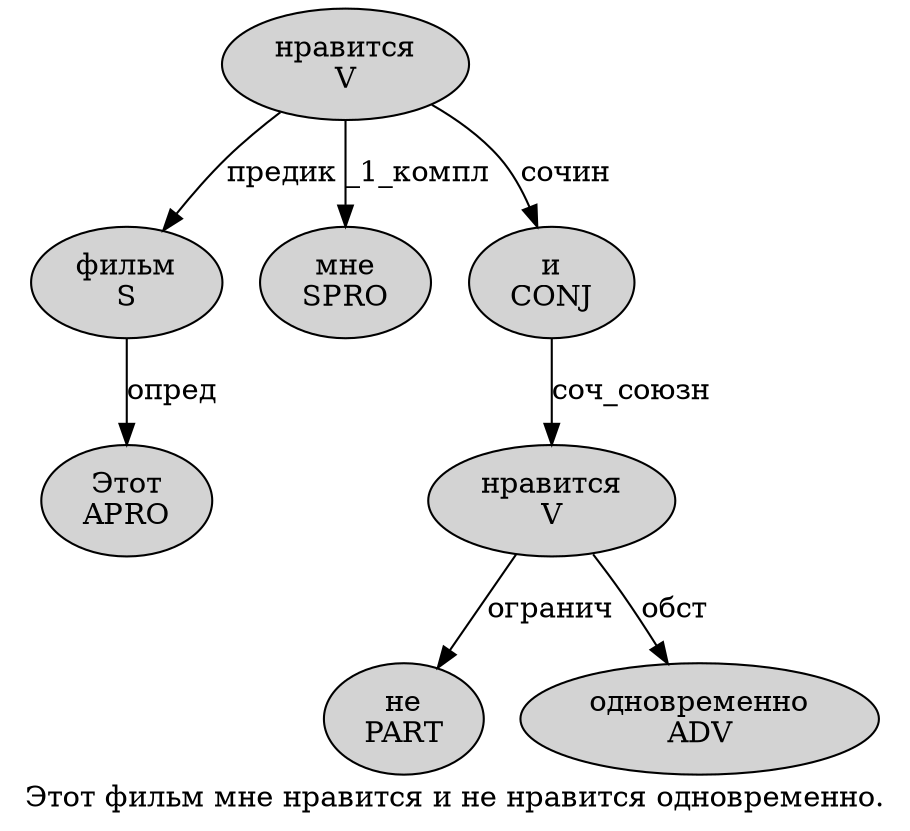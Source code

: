 digraph SENTENCE_2186 {
	graph [label="Этот фильм мне нравится и не нравится одновременно."]
	node [style=filled]
		0 [label="Этот
APRO" color="" fillcolor=lightgray penwidth=1 shape=ellipse]
		1 [label="фильм
S" color="" fillcolor=lightgray penwidth=1 shape=ellipse]
		2 [label="мне
SPRO" color="" fillcolor=lightgray penwidth=1 shape=ellipse]
		3 [label="нравится
V" color="" fillcolor=lightgray penwidth=1 shape=ellipse]
		4 [label="и
CONJ" color="" fillcolor=lightgray penwidth=1 shape=ellipse]
		5 [label="не
PART" color="" fillcolor=lightgray penwidth=1 shape=ellipse]
		6 [label="нравится
V" color="" fillcolor=lightgray penwidth=1 shape=ellipse]
		7 [label="одновременно
ADV" color="" fillcolor=lightgray penwidth=1 shape=ellipse]
			1 -> 0 [label="опред"]
			3 -> 1 [label="предик"]
			3 -> 2 [label="_1_компл"]
			3 -> 4 [label="сочин"]
			6 -> 5 [label="огранич"]
			6 -> 7 [label="обст"]
			4 -> 6 [label="соч_союзн"]
}